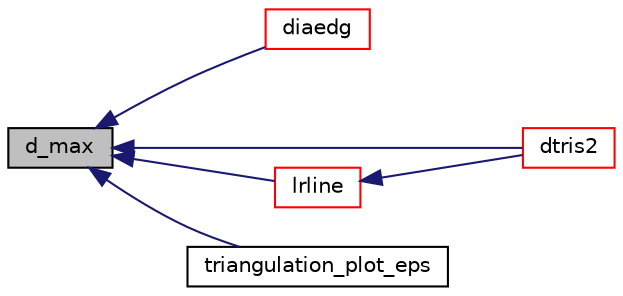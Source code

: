digraph "d_max"
{
  bgcolor="transparent";
  edge [fontname="Helvetica",fontsize="10",labelfontname="Helvetica",labelfontsize="10"];
  node [fontname="Helvetica",fontsize="10",shape=record];
  rankdir="LR";
  Node1 [label="d_max",height=0.2,width=0.4,color="black", fillcolor="grey75", style="filled", fontcolor="black"];
  Node1 -> Node2 [dir="back",color="midnightblue",fontsize="10",style="solid",fontname="Helvetica"];
  Node2 [label="diaedg",height=0.2,width=0.4,color="red",URL="$a07624.html#ac8cde747098631791b7f8a846034aa1a"];
  Node1 -> Node3 [dir="back",color="midnightblue",fontsize="10",style="solid",fontname="Helvetica"];
  Node3 [label="dtris2",height=0.2,width=0.4,color="red",URL="$a07624.html#a13fa54ae02d52751a5b943d4b39c45bc"];
  Node1 -> Node4 [dir="back",color="midnightblue",fontsize="10",style="solid",fontname="Helvetica"];
  Node4 [label="lrline",height=0.2,width=0.4,color="red",URL="$a07624.html#a11552411107462b23641a61cc03058e2"];
  Node4 -> Node3 [dir="back",color="midnightblue",fontsize="10",style="solid",fontname="Helvetica"];
  Node1 -> Node5 [dir="back",color="midnightblue",fontsize="10",style="solid",fontname="Helvetica"];
  Node5 [label="triangulation_plot_eps",height=0.2,width=0.4,color="black",URL="$a07624.html#adf84cbd396d0b48d501bcd8c3dc730a7"];
}
